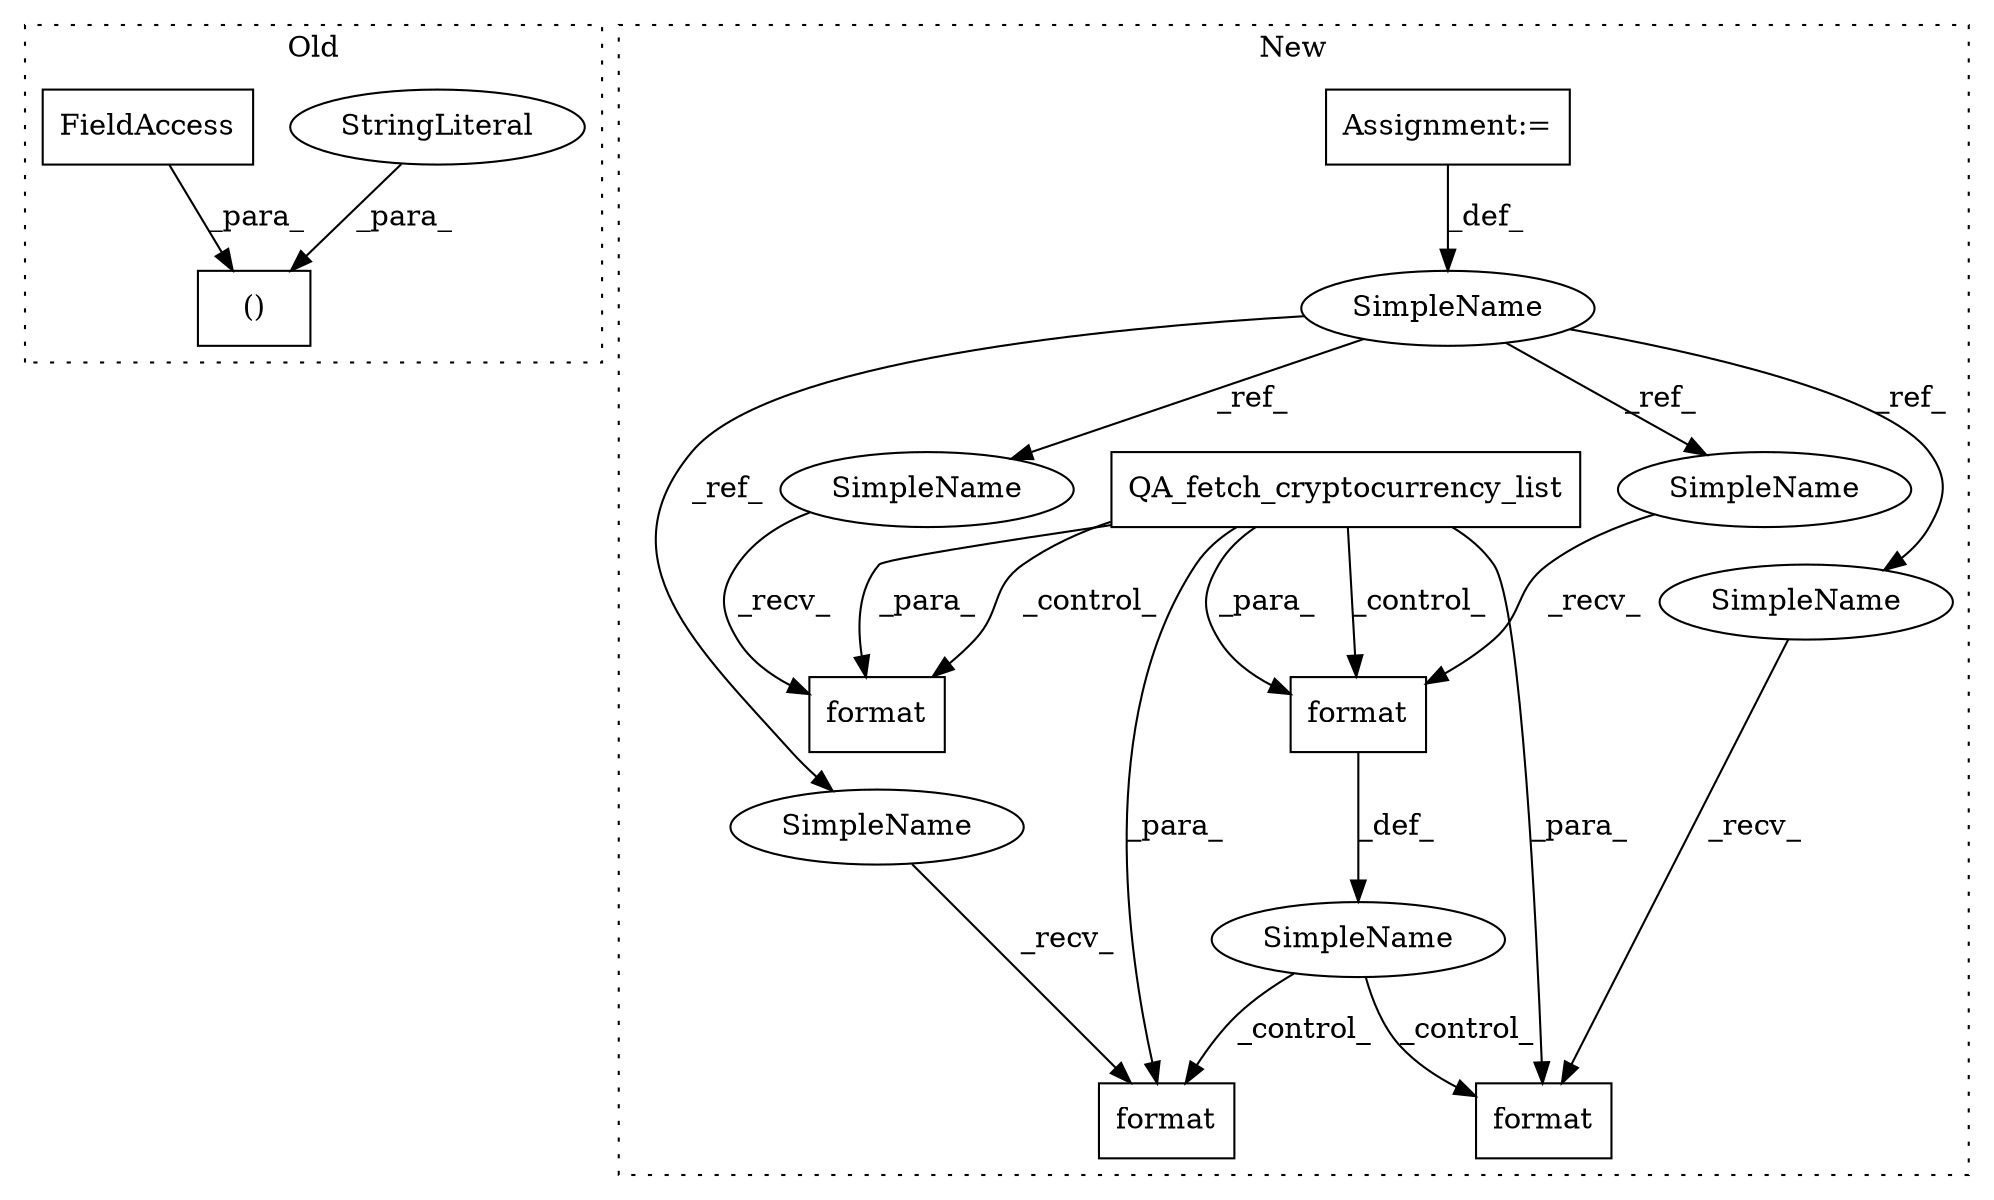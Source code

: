 digraph G {
subgraph cluster0 {
1 [label="()" a="106" s="4716" l="38" shape="box"];
3 [label="FieldAccess" a="22" s="4737" l="17" shape="box"];
5 [label="StringLiteral" a="45" s="4716" l="8" shape="ellipse"];
label = "Old";
style="dotted";
}
subgraph cluster1 {
2 [label="QA_fetch_cryptocurrency_list" a="32" s="6329,6371" l="29,1" shape="box"];
4 [label="format" a="32" s="7817,7845" l="7,1" shape="box"];
6 [label="SimpleName" a="42" s="" l="" shape="ellipse"];
7 [label="format" a="32" s="8039,8067" l="7,1" shape="box"];
8 [label="SimpleName" a="42" s="6284" l="15" shape="ellipse"];
9 [label="format" a="32" s="7414,7442" l="7,1" shape="box"];
10 [label="Assignment:=" a="7" s="6299" l="1" shape="box"];
11 [label="format" a="32" s="7142,7170" l="7,1" shape="box"];
12 [label="SimpleName" a="42" s="8023" l="15" shape="ellipse"];
13 [label="SimpleName" a="42" s="7398" l="15" shape="ellipse"];
14 [label="SimpleName" a="42" s="7801" l="15" shape="ellipse"];
15 [label="SimpleName" a="42" s="7126" l="15" shape="ellipse"];
label = "New";
style="dotted";
}
2 -> 4 [label="_para_"];
2 -> 9 [label="_para_"];
2 -> 9 [label="_control_"];
2 -> 11 [label="_para_"];
2 -> 7 [label="_para_"];
2 -> 11 [label="_control_"];
3 -> 1 [label="_para_"];
5 -> 1 [label="_para_"];
6 -> 4 [label="_control_"];
6 -> 7 [label="_control_"];
8 -> 15 [label="_ref_"];
8 -> 12 [label="_ref_"];
8 -> 13 [label="_ref_"];
8 -> 14 [label="_ref_"];
9 -> 6 [label="_def_"];
10 -> 8 [label="_def_"];
12 -> 7 [label="_recv_"];
13 -> 9 [label="_recv_"];
14 -> 4 [label="_recv_"];
15 -> 11 [label="_recv_"];
}